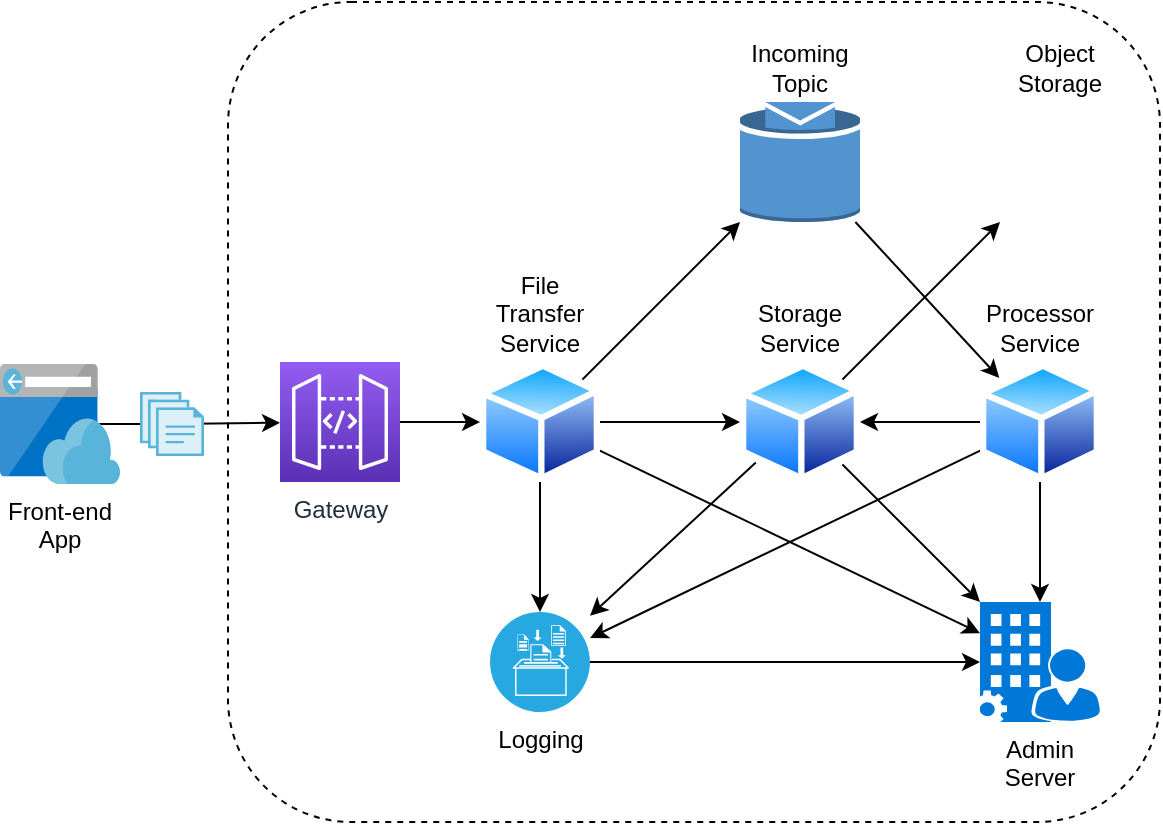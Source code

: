 <mxfile pages="1" version="11.2.9" type="github"><diagram id="b_F5eVFFU6aIsM4gy1AF" name="Page-1"><mxGraphModel dx="1422" dy="794" grid="1" gridSize="10" guides="1" tooltips="1" connect="1" arrows="1" fold="1" page="1" pageScale="1" pageWidth="827" pageHeight="1169" math="0" shadow="0"><root><mxCell id="0"/><mxCell id="1" parent="0"/><mxCell id="ST7Zd4MzP3AEPeetk8HN-43" value="" style="rounded=1;whiteSpace=wrap;html=1;dashed=1;" parent="1" vertex="1"><mxGeometry x="194" y="70" width="466" height="410" as="geometry"/></mxCell><mxCell id="ST7Zd4MzP3AEPeetk8HN-8" value="" style="rounded=0;orthogonalLoop=1;jettySize=auto;html=1;" parent="1" source="ST7Zd4MzP3AEPeetk8HN-1" target="ST7Zd4MzP3AEPeetk8HN-2" edge="1"><mxGeometry relative="1" as="geometry"/></mxCell><mxCell id="ST7Zd4MzP3AEPeetk8HN-1" value="Front-end App" style="html=1;perimeter=none;align=center;shadow=0;dashed=0;image;fontSize=12;image=img/lib/mscae/App_Service_Frontend.svg;whiteSpace=wrap;" parent="1" vertex="1"><mxGeometry x="80" y="251" width="60" height="60" as="geometry"/></mxCell><mxCell id="ST7Zd4MzP3AEPeetk8HN-11" value="" style="rounded=0;orthogonalLoop=1;jettySize=auto;html=1;" parent="1" source="ST7Zd4MzP3AEPeetk8HN-2" target="ST7Zd4MzP3AEPeetk8HN-10" edge="1"><mxGeometry relative="1" as="geometry"><mxPoint x="172" y="280" as="sourcePoint"/></mxGeometry></mxCell><mxCell id="ST7Zd4MzP3AEPeetk8HN-2" value="" style="html=1;perimeter=none;align=center;shadow=0;dashed=0;image;fontSize=12;image=img/lib/mscae/Files.svg;" parent="1" vertex="1"><mxGeometry x="150" y="265" width="32" height="32" as="geometry"/></mxCell><mxCell id="ST7Zd4MzP3AEPeetk8HN-13" value="" style="rounded=0;orthogonalLoop=1;jettySize=auto;html=1;" parent="1" source="ST7Zd4MzP3AEPeetk8HN-10" target="ST7Zd4MzP3AEPeetk8HN-12" edge="1"><mxGeometry relative="1" as="geometry"/></mxCell><mxCell id="ST7Zd4MzP3AEPeetk8HN-10" value="Gateway" style="outlineConnect=0;fontColor=#232F3E;gradientColor=#945DF2;gradientDirection=north;fillColor=#5A30B5;strokeColor=#ffffff;dashed=0;verticalLabelPosition=bottom;verticalAlign=top;align=center;html=1;fontSize=12;fontStyle=0;aspect=fixed;shape=mxgraph.aws4.resourceIcon;resIcon=mxgraph.aws4.api_gateway;" parent="1" vertex="1"><mxGeometry x="220" y="250" width="60" height="60" as="geometry"/></mxCell><mxCell id="ST7Zd4MzP3AEPeetk8HN-18" value="" style="edgeStyle=none;rounded=0;orthogonalLoop=1;jettySize=auto;html=1;" parent="1" source="AMKSD5Wy7RMVHN0sZkOb-1" target="ST7Zd4MzP3AEPeetk8HN-17" edge="1"><mxGeometry relative="1" as="geometry"/></mxCell><mxCell id="ST7Zd4MzP3AEPeetk8HN-23" value="" style="edgeStyle=none;rounded=0;orthogonalLoop=1;jettySize=auto;html=1;" parent="1" source="ST7Zd4MzP3AEPeetk8HN-12" target="ST7Zd4MzP3AEPeetk8HN-22" edge="1"><mxGeometry relative="1" as="geometry"/></mxCell><mxCell id="ST7Zd4MzP3AEPeetk8HN-31" value="" style="edgeStyle=none;rounded=0;orthogonalLoop=1;jettySize=auto;html=1;" parent="1" source="ST7Zd4MzP3AEPeetk8HN-39" target="ST7Zd4MzP3AEPeetk8HN-30" edge="1"><mxGeometry relative="1" as="geometry"/></mxCell><mxCell id="AMKSD5Wy7RMVHN0sZkOb-2" value="" style="rounded=0;orthogonalLoop=1;jettySize=auto;html=1;" edge="1" parent="1" source="ST7Zd4MzP3AEPeetk8HN-12" target="AMKSD5Wy7RMVHN0sZkOb-1"><mxGeometry relative="1" as="geometry"/></mxCell><mxCell id="AMKSD5Wy7RMVHN0sZkOb-5" value="" style="edgeStyle=none;rounded=0;orthogonalLoop=1;jettySize=auto;html=1;" edge="1" parent="1" source="ST7Zd4MzP3AEPeetk8HN-12" target="ST7Zd4MzP3AEPeetk8HN-30"><mxGeometry relative="1" as="geometry"/></mxCell><mxCell id="AMKSD5Wy7RMVHN0sZkOb-6" value="" style="edgeStyle=none;rounded=0;orthogonalLoop=1;jettySize=auto;html=1;" edge="1" parent="1" source="ST7Zd4MzP3AEPeetk8HN-12" target="ST7Zd4MzP3AEPeetk8HN-39"><mxGeometry relative="1" as="geometry"/></mxCell><mxCell id="ST7Zd4MzP3AEPeetk8HN-12" value="File Transfer Service" style="perimeter=ellipsePerimeter;html=1;align=center;shadow=0;dashed=0;spacingTop=3;image;image=img/lib/active_directory/generic_node.svg;labelPosition=center;verticalLabelPosition=top;verticalAlign=bottom;whiteSpace=wrap;" parent="1" vertex="1"><mxGeometry x="320" y="250" width="60" height="60" as="geometry"/></mxCell><mxCell id="ST7Zd4MzP3AEPeetk8HN-17" value="Object Storage" style="shape=image;html=1;verticalAlign=bottom;verticalLabelPosition=top;labelBackgroundColor=#ffffff;imageAspect=0;aspect=fixed;image=https://cdn0.iconfinder.com/data/icons/daily-boxes/150/tools-box-128.png;whiteSpace=wrap;labelPosition=center;align=center;" parent="1" vertex="1"><mxGeometry x="580" y="120" width="60" height="60" as="geometry"/></mxCell><mxCell id="ST7Zd4MzP3AEPeetk8HN-21" value="" style="edgeStyle=none;rounded=0;orthogonalLoop=1;jettySize=auto;html=1;" parent="1" source="ST7Zd4MzP3AEPeetk8HN-20" target="AMKSD5Wy7RMVHN0sZkOb-1" edge="1"><mxGeometry relative="1" as="geometry"/></mxCell><mxCell id="ST7Zd4MzP3AEPeetk8HN-27" value="" style="edgeStyle=none;rounded=0;orthogonalLoop=1;jettySize=auto;html=1;" parent="1" source="ST7Zd4MzP3AEPeetk8HN-20" target="ST7Zd4MzP3AEPeetk8HN-39" edge="1"><mxGeometry relative="1" as="geometry"/></mxCell><mxCell id="ST7Zd4MzP3AEPeetk8HN-32" value="" style="edgeStyle=none;rounded=0;orthogonalLoop=1;jettySize=auto;html=1;" parent="1" source="ST7Zd4MzP3AEPeetk8HN-20" target="ST7Zd4MzP3AEPeetk8HN-30" edge="1"><mxGeometry relative="1" as="geometry"/></mxCell><mxCell id="ST7Zd4MzP3AEPeetk8HN-20" value="Processor Service" style="perimeter=ellipsePerimeter;html=1;align=center;shadow=0;dashed=0;spacingTop=3;image;image=img/lib/active_directory/generic_node.svg;labelPosition=center;verticalLabelPosition=top;verticalAlign=bottom;whiteSpace=wrap;" parent="1" vertex="1"><mxGeometry x="570" y="250" width="60" height="60" as="geometry"/></mxCell><mxCell id="ST7Zd4MzP3AEPeetk8HN-25" value="" style="edgeStyle=none;rounded=0;orthogonalLoop=1;jettySize=auto;html=1;" parent="1" source="ST7Zd4MzP3AEPeetk8HN-22" target="ST7Zd4MzP3AEPeetk8HN-20" edge="1"><mxGeometry relative="1" as="geometry"><mxPoint x="649.5" y="267" as="targetPoint"/></mxGeometry></mxCell><mxCell id="ST7Zd4MzP3AEPeetk8HN-22" value="Incoming Topic" style="outlineConnect=0;dashed=0;verticalLabelPosition=top;verticalAlign=bottom;align=center;html=1;shape=mxgraph.aws3.topic;fillColor=#5294CF;gradientColor=none;whiteSpace=wrap;labelPosition=center;" parent="1" vertex="1"><mxGeometry x="450" y="120" width="60" height="60" as="geometry"/></mxCell><mxCell id="ST7Zd4MzP3AEPeetk8HN-30" value="Admin Server" style="pointerEvents=1;shadow=0;dashed=0;html=1;strokeColor=none;labelPosition=center;verticalLabelPosition=bottom;verticalAlign=top;align=center;shape=mxgraph.mscae.opsmanager.configuration_manager;fillColor=#0078D7;whiteSpace=wrap;" parent="1" vertex="1"><mxGeometry x="570" y="370" width="60" height="60" as="geometry"/></mxCell><mxCell id="ST7Zd4MzP3AEPeetk8HN-39" value="Logging" style="verticalLabelPosition=bottom;html=1;fillColor=#28A8E0;verticalAlign=top;points=[[0.145,0.145,0],[0.856,0.145,0],[0.855,0.855,0],[0.145,0.855,0],[0.5,0,0], [1,0.5,0], [0.5,1,0],[0,0.5,0]];pointerEvents=1;align=center;shape=mxgraph.cisco_safe.capability.logging_reporting;labelPosition=center;" parent="1" vertex="1"><mxGeometry x="325" y="375" width="50" height="50" as="geometry"/></mxCell><mxCell id="AMKSD5Wy7RMVHN0sZkOb-3" value="" style="edgeStyle=none;rounded=0;orthogonalLoop=1;jettySize=auto;html=1;" edge="1" parent="1" source="AMKSD5Wy7RMVHN0sZkOb-1" target="ST7Zd4MzP3AEPeetk8HN-39"><mxGeometry relative="1" as="geometry"/></mxCell><mxCell id="AMKSD5Wy7RMVHN0sZkOb-4" value="" style="edgeStyle=none;rounded=0;orthogonalLoop=1;jettySize=auto;html=1;" edge="1" parent="1" source="AMKSD5Wy7RMVHN0sZkOb-1" target="ST7Zd4MzP3AEPeetk8HN-30"><mxGeometry relative="1" as="geometry"/></mxCell><mxCell id="AMKSD5Wy7RMVHN0sZkOb-1" value="Storage Service" style="perimeter=ellipsePerimeter;html=1;align=center;shadow=0;dashed=0;spacingTop=3;image;image=img/lib/active_directory/generic_node.svg;labelPosition=center;verticalLabelPosition=top;verticalAlign=bottom;whiteSpace=wrap;" vertex="1" parent="1"><mxGeometry x="450" y="250" width="60" height="60" as="geometry"/></mxCell></root></mxGraphModel></diagram></mxfile>